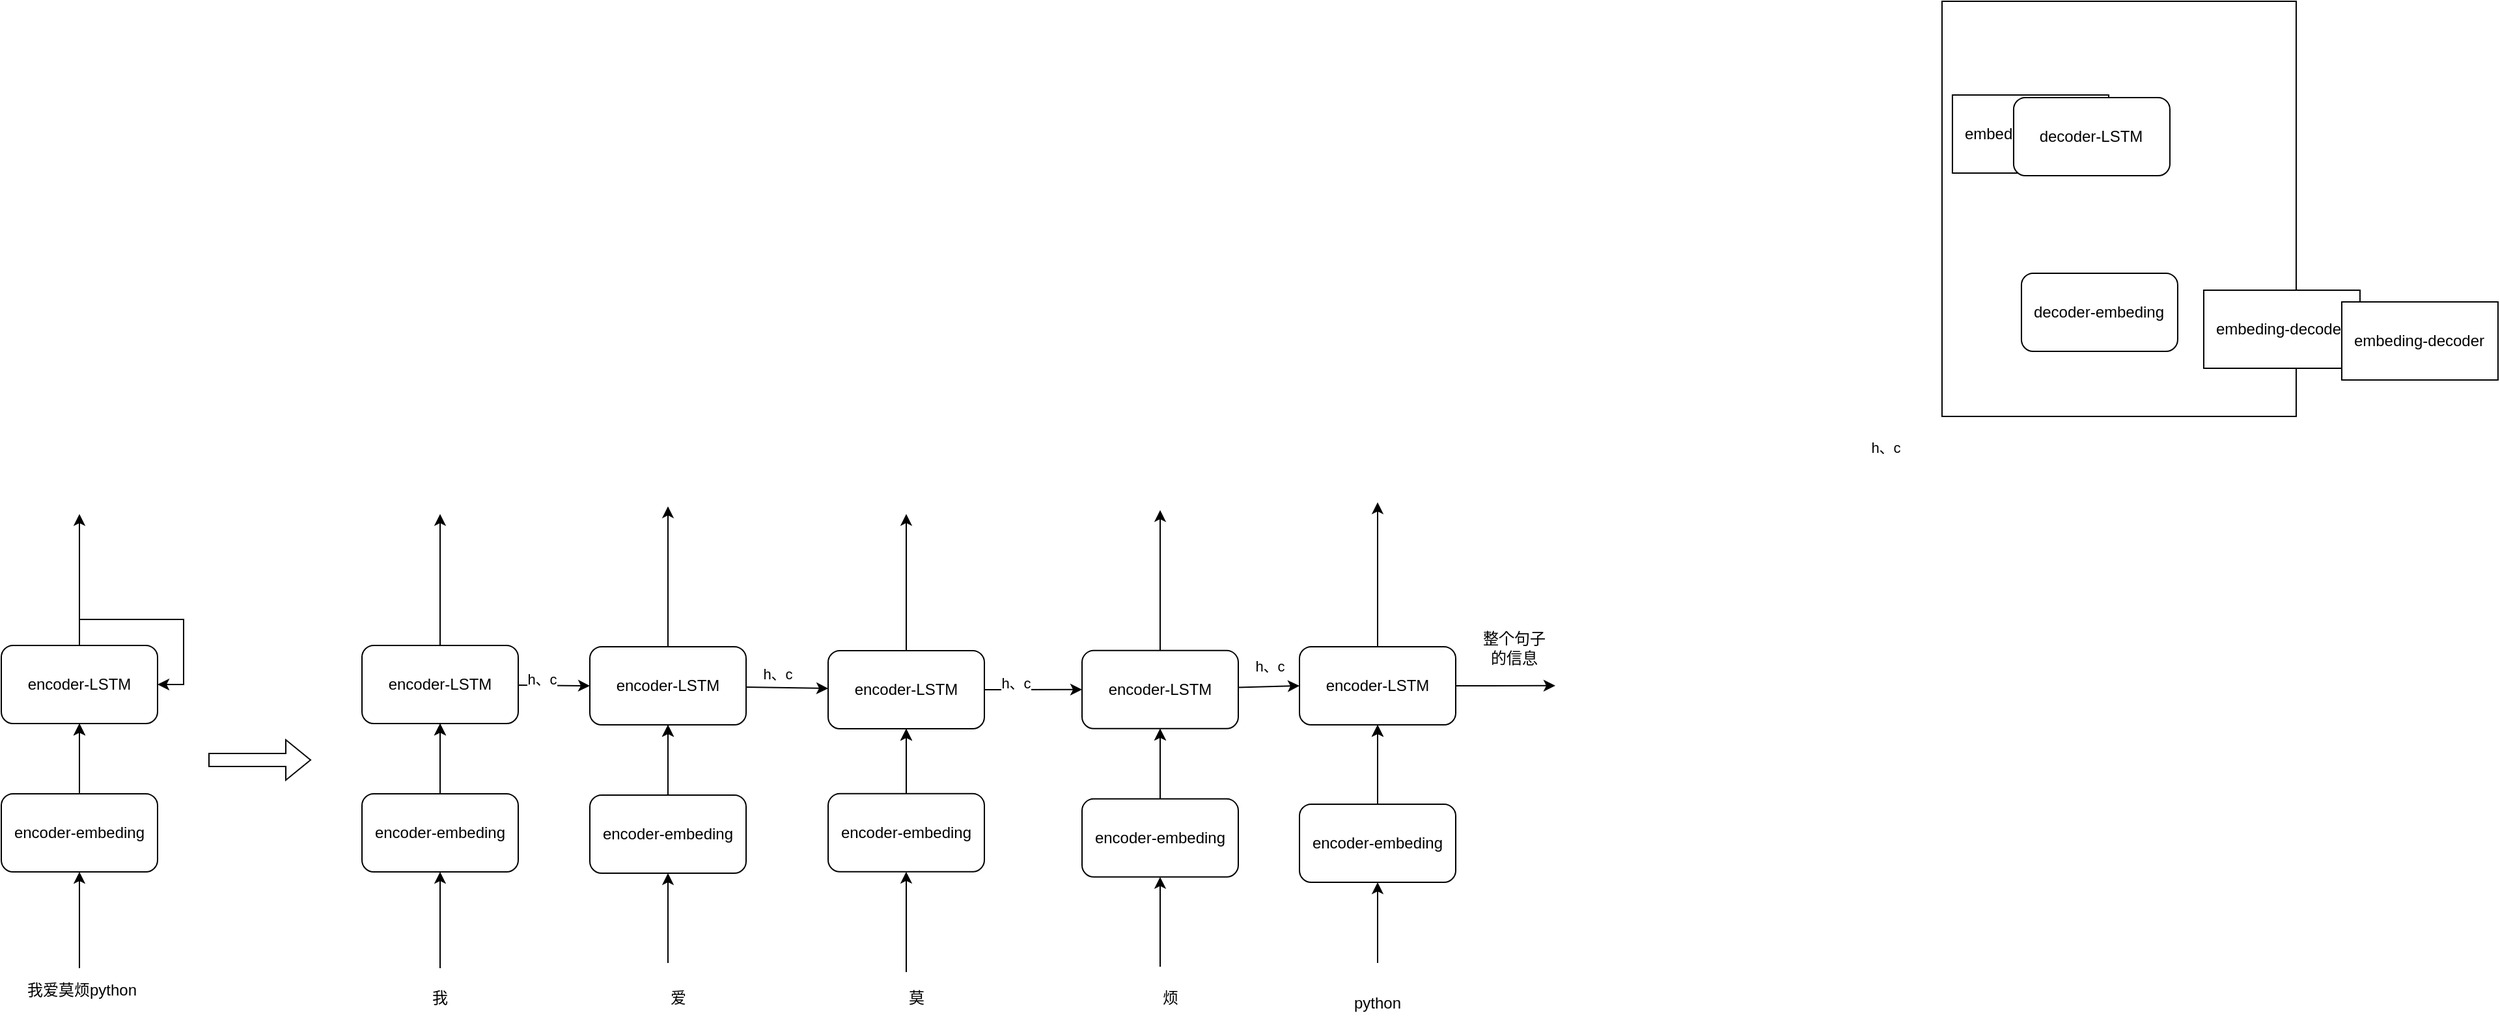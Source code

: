 <mxfile version="17.1.3" type="github">
  <diagram id="cOkbaZ47pD_OpvFG0WxL" name="Page-1">
    <mxGraphModel dx="1660" dy="1273" grid="0" gridSize="10" guides="1" tooltips="1" connect="1" arrows="1" fold="1" page="0" pageScale="1" pageWidth="827" pageHeight="1169" math="0" shadow="0">
      <root>
        <mxCell id="0" />
        <mxCell id="1" parent="0" />
        <mxCell id="_Uk0CV8JjnMLf5NQTjv--8" value="&lt;div&gt;&lt;/div&gt;" style="rounded=0;whiteSpace=wrap;html=1;align=left;" vertex="1" parent="1">
          <mxGeometry x="945.47" y="-468" width="272" height="319" as="geometry" />
        </mxCell>
        <mxCell id="_Uk0CV8JjnMLf5NQTjv--9" style="edgeStyle=orthogonalEdgeStyle;rounded=0;orthogonalLoop=1;jettySize=auto;html=1;exitX=0.5;exitY=0;exitDx=0;exitDy=0;" edge="1" parent="1" source="_Uk0CV8JjnMLf5NQTjv--1" target="_Uk0CV8JjnMLf5NQTjv--3">
          <mxGeometry relative="1" as="geometry" />
        </mxCell>
        <mxCell id="_Uk0CV8JjnMLf5NQTjv--12" value="" style="edgeStyle=orthogonalEdgeStyle;rounded=0;orthogonalLoop=1;jettySize=auto;html=1;" edge="1" parent="1" source="_Uk0CV8JjnMLf5NQTjv--1" target="_Uk0CV8JjnMLf5NQTjv--3">
          <mxGeometry relative="1" as="geometry" />
        </mxCell>
        <mxCell id="_Uk0CV8JjnMLf5NQTjv--1" value="encoder-embeding" style="rounded=1;whiteSpace=wrap;html=1;" vertex="1" parent="1">
          <mxGeometry x="-268" y="141" width="120" height="60" as="geometry" />
        </mxCell>
        <mxCell id="_Uk0CV8JjnMLf5NQTjv--2" value="decoder-embeding" style="rounded=1;whiteSpace=wrap;html=1;" vertex="1" parent="1">
          <mxGeometry x="1006.47" y="-259" width="120" height="60" as="geometry" />
        </mxCell>
        <mxCell id="_Uk0CV8JjnMLf5NQTjv--10" style="edgeStyle=orthogonalEdgeStyle;rounded=0;orthogonalLoop=1;jettySize=auto;html=1;exitX=0.5;exitY=0;exitDx=0;exitDy=0;" edge="1" parent="1" source="_Uk0CV8JjnMLf5NQTjv--3">
          <mxGeometry relative="1" as="geometry">
            <mxPoint x="-208" y="-73.96" as="targetPoint" />
          </mxGeometry>
        </mxCell>
        <mxCell id="_Uk0CV8JjnMLf5NQTjv--20" style="rounded=0;orthogonalLoop=1;jettySize=auto;html=1;entryX=0;entryY=0.5;entryDx=0;entryDy=0;" edge="1" parent="1" source="_Uk0CV8JjnMLf5NQTjv--3" target="_Uk0CV8JjnMLf5NQTjv--17">
          <mxGeometry relative="1" as="geometry" />
        </mxCell>
        <mxCell id="_Uk0CV8JjnMLf5NQTjv--21" value="h、c" style="edgeLabel;html=1;align=center;verticalAlign=middle;resizable=0;points=[];" vertex="1" connectable="0" parent="_Uk0CV8JjnMLf5NQTjv--20">
          <mxGeometry x="-0.359" y="5" relative="1" as="geometry">
            <mxPoint as="offset" />
          </mxGeometry>
        </mxCell>
        <mxCell id="_Uk0CV8JjnMLf5NQTjv--3" value="encoder-LSTM" style="rounded=1;whiteSpace=wrap;html=1;" vertex="1" parent="1">
          <mxGeometry x="-268" y="27" width="120" height="60" as="geometry" />
        </mxCell>
        <mxCell id="_Uk0CV8JjnMLf5NQTjv--4" value="embeding-decoder" style="rounded=0;whiteSpace=wrap;html=1;" vertex="1" parent="1">
          <mxGeometry x="953.47" y="-396" width="120" height="60" as="geometry" />
        </mxCell>
        <mxCell id="_Uk0CV8JjnMLf5NQTjv--5" value="embeding-decoder" style="rounded=0;whiteSpace=wrap;html=1;" vertex="1" parent="1">
          <mxGeometry x="1146.47" y="-246" width="120" height="60" as="geometry" />
        </mxCell>
        <mxCell id="_Uk0CV8JjnMLf5NQTjv--6" value="embeding-decoder" style="rounded=0;whiteSpace=wrap;html=1;" vertex="1" parent="1">
          <mxGeometry x="1252.47" y="-237" width="120" height="60" as="geometry" />
        </mxCell>
        <mxCell id="_Uk0CV8JjnMLf5NQTjv--7" value="decoder-LSTM" style="rounded=1;whiteSpace=wrap;html=1;" vertex="1" parent="1">
          <mxGeometry x="1000.47" y="-394" width="120" height="60" as="geometry" />
        </mxCell>
        <mxCell id="_Uk0CV8JjnMLf5NQTjv--13" value="" style="endArrow=classic;html=1;rounded=0;entryX=0.5;entryY=1;entryDx=0;entryDy=0;" edge="1" parent="1" target="_Uk0CV8JjnMLf5NQTjv--1">
          <mxGeometry width="50" height="50" relative="1" as="geometry">
            <mxPoint x="-208" y="275" as="sourcePoint" />
            <mxPoint x="-180" y="265" as="targetPoint" />
          </mxGeometry>
        </mxCell>
        <mxCell id="_Uk0CV8JjnMLf5NQTjv--14" style="edgeStyle=orthogonalEdgeStyle;rounded=0;orthogonalLoop=1;jettySize=auto;html=1;exitX=0.5;exitY=0;exitDx=0;exitDy=0;" edge="1" source="_Uk0CV8JjnMLf5NQTjv--16" target="_Uk0CV8JjnMLf5NQTjv--17" parent="1">
          <mxGeometry relative="1" as="geometry" />
        </mxCell>
        <mxCell id="_Uk0CV8JjnMLf5NQTjv--15" value="" style="edgeStyle=orthogonalEdgeStyle;rounded=0;orthogonalLoop=1;jettySize=auto;html=1;" edge="1" source="_Uk0CV8JjnMLf5NQTjv--16" target="_Uk0CV8JjnMLf5NQTjv--17" parent="1">
          <mxGeometry relative="1" as="geometry" />
        </mxCell>
        <mxCell id="_Uk0CV8JjnMLf5NQTjv--16" value="encoder-embeding" style="rounded=1;whiteSpace=wrap;html=1;" vertex="1" parent="1">
          <mxGeometry x="-93" y="142" width="120" height="60" as="geometry" />
        </mxCell>
        <mxCell id="_Uk0CV8JjnMLf5NQTjv--22" style="edgeStyle=none;rounded=0;orthogonalLoop=1;jettySize=auto;html=1;" edge="1" parent="1" source="_Uk0CV8JjnMLf5NQTjv--17">
          <mxGeometry relative="1" as="geometry">
            <mxPoint x="-33" y="-79.918" as="targetPoint" />
          </mxGeometry>
        </mxCell>
        <mxCell id="_Uk0CV8JjnMLf5NQTjv--37" style="edgeStyle=none;rounded=0;orthogonalLoop=1;jettySize=auto;html=1;" edge="1" parent="1" source="_Uk0CV8JjnMLf5NQTjv--17" target="_Uk0CV8JjnMLf5NQTjv--29">
          <mxGeometry relative="1" as="geometry" />
        </mxCell>
        <mxCell id="_Uk0CV8JjnMLf5NQTjv--17" value="encoder-LSTM" style="rounded=1;whiteSpace=wrap;html=1;" vertex="1" parent="1">
          <mxGeometry x="-93" y="28" width="120" height="60" as="geometry" />
        </mxCell>
        <mxCell id="_Uk0CV8JjnMLf5NQTjv--19" value="" style="endArrow=classic;html=1;rounded=0;entryX=0.5;entryY=1;entryDx=0;entryDy=0;" edge="1" target="_Uk0CV8JjnMLf5NQTjv--16" parent="1">
          <mxGeometry width="50" height="50" relative="1" as="geometry">
            <mxPoint x="-33" y="271" as="sourcePoint" />
            <mxPoint x="-5" y="219" as="targetPoint" />
          </mxGeometry>
        </mxCell>
        <mxCell id="_Uk0CV8JjnMLf5NQTjv--23" style="edgeStyle=orthogonalEdgeStyle;rounded=0;orthogonalLoop=1;jettySize=auto;html=1;exitX=0.5;exitY=0;exitDx=0;exitDy=0;" edge="1" source="_Uk0CV8JjnMLf5NQTjv--25" target="_Uk0CV8JjnMLf5NQTjv--29" parent="1">
          <mxGeometry relative="1" as="geometry" />
        </mxCell>
        <mxCell id="_Uk0CV8JjnMLf5NQTjv--24" value="" style="edgeStyle=orthogonalEdgeStyle;rounded=0;orthogonalLoop=1;jettySize=auto;html=1;" edge="1" source="_Uk0CV8JjnMLf5NQTjv--25" target="_Uk0CV8JjnMLf5NQTjv--29" parent="1">
          <mxGeometry relative="1" as="geometry" />
        </mxCell>
        <mxCell id="_Uk0CV8JjnMLf5NQTjv--25" value="encoder-embeding" style="rounded=1;whiteSpace=wrap;html=1;" vertex="1" parent="1">
          <mxGeometry x="90" y="140.92" width="120" height="60" as="geometry" />
        </mxCell>
        <mxCell id="_Uk0CV8JjnMLf5NQTjv--26" style="edgeStyle=orthogonalEdgeStyle;rounded=0;orthogonalLoop=1;jettySize=auto;html=1;exitX=0.5;exitY=0;exitDx=0;exitDy=0;" edge="1" source="_Uk0CV8JjnMLf5NQTjv--29" parent="1">
          <mxGeometry relative="1" as="geometry">
            <mxPoint x="150" y="-74.04" as="targetPoint" />
          </mxGeometry>
        </mxCell>
        <mxCell id="_Uk0CV8JjnMLf5NQTjv--27" style="rounded=0;orthogonalLoop=1;jettySize=auto;html=1;entryX=0;entryY=0.5;entryDx=0;entryDy=0;" edge="1" source="_Uk0CV8JjnMLf5NQTjv--29" target="_Uk0CV8JjnMLf5NQTjv--35" parent="1">
          <mxGeometry relative="1" as="geometry" />
        </mxCell>
        <mxCell id="_Uk0CV8JjnMLf5NQTjv--28" value="h、c" style="edgeLabel;html=1;align=center;verticalAlign=middle;resizable=0;points=[];" vertex="1" connectable="0" parent="_Uk0CV8JjnMLf5NQTjv--27">
          <mxGeometry x="-0.359" y="5" relative="1" as="geometry">
            <mxPoint as="offset" />
          </mxGeometry>
        </mxCell>
        <mxCell id="_Uk0CV8JjnMLf5NQTjv--45" value="h、c" style="edgeLabel;html=1;align=center;verticalAlign=middle;resizable=0;points=[];" vertex="1" connectable="0" parent="_Uk0CV8JjnMLf5NQTjv--27">
          <mxGeometry x="-0.359" y="5" relative="1" as="geometry">
            <mxPoint x="-183" y="-7" as="offset" />
          </mxGeometry>
        </mxCell>
        <mxCell id="_Uk0CV8JjnMLf5NQTjv--47" value="h、c" style="edgeLabel;html=1;align=center;verticalAlign=middle;resizable=0;points=[];" vertex="1" connectable="0" parent="_Uk0CV8JjnMLf5NQTjv--27">
          <mxGeometry x="-0.359" y="5" relative="1" as="geometry">
            <mxPoint x="195" y="-13" as="offset" />
          </mxGeometry>
        </mxCell>
        <mxCell id="_Uk0CV8JjnMLf5NQTjv--48" style="edgeStyle=orthogonalEdgeStyle;rounded=0;orthogonalLoop=1;jettySize=auto;html=1;exitX=0.5;exitY=0;exitDx=0;exitDy=0;" edge="1" source="_Uk0CV8JjnMLf5NQTjv--50" target="_Uk0CV8JjnMLf5NQTjv--53" parent="_Uk0CV8JjnMLf5NQTjv--27">
          <mxGeometry relative="1" as="geometry" />
        </mxCell>
        <mxCell id="_Uk0CV8JjnMLf5NQTjv--56" value="h、c" style="edgeLabel;html=1;align=center;verticalAlign=middle;resizable=0;points=[];" vertex="1" connectable="0" parent="_Uk0CV8JjnMLf5NQTjv--27">
          <mxGeometry x="-0.359" y="5" relative="1" as="geometry">
            <mxPoint x="668" y="-181" as="offset" />
          </mxGeometry>
        </mxCell>
        <mxCell id="_Uk0CV8JjnMLf5NQTjv--29" value="encoder-LSTM" style="rounded=1;whiteSpace=wrap;html=1;" vertex="1" parent="1">
          <mxGeometry x="90" y="31" width="120" height="60" as="geometry" />
        </mxCell>
        <mxCell id="_Uk0CV8JjnMLf5NQTjv--30" value="" style="endArrow=classic;html=1;rounded=0;entryX=0.5;entryY=1;entryDx=0;entryDy=0;" edge="1" target="_Uk0CV8JjnMLf5NQTjv--25" parent="1">
          <mxGeometry width="50" height="50" relative="1" as="geometry">
            <mxPoint x="150" y="278" as="sourcePoint" />
            <mxPoint x="178" y="264.92" as="targetPoint" />
          </mxGeometry>
        </mxCell>
        <mxCell id="_Uk0CV8JjnMLf5NQTjv--31" style="edgeStyle=orthogonalEdgeStyle;rounded=0;orthogonalLoop=1;jettySize=auto;html=1;exitX=0.5;exitY=0;exitDx=0;exitDy=0;" edge="1" source="_Uk0CV8JjnMLf5NQTjv--33" target="_Uk0CV8JjnMLf5NQTjv--35" parent="1">
          <mxGeometry relative="1" as="geometry" />
        </mxCell>
        <mxCell id="_Uk0CV8JjnMLf5NQTjv--32" value="" style="edgeStyle=orthogonalEdgeStyle;rounded=0;orthogonalLoop=1;jettySize=auto;html=1;" edge="1" source="_Uk0CV8JjnMLf5NQTjv--33" target="_Uk0CV8JjnMLf5NQTjv--35" parent="1">
          <mxGeometry relative="1" as="geometry" />
        </mxCell>
        <mxCell id="_Uk0CV8JjnMLf5NQTjv--33" value="encoder-embeding" style="rounded=1;whiteSpace=wrap;html=1;" vertex="1" parent="1">
          <mxGeometry x="285" y="144.92" width="120" height="60" as="geometry" />
        </mxCell>
        <mxCell id="_Uk0CV8JjnMLf5NQTjv--34" style="edgeStyle=none;rounded=0;orthogonalLoop=1;jettySize=auto;html=1;" edge="1" source="_Uk0CV8JjnMLf5NQTjv--35" parent="1">
          <mxGeometry relative="1" as="geometry">
            <mxPoint x="345" y="-76.998" as="targetPoint" />
          </mxGeometry>
        </mxCell>
        <mxCell id="_Uk0CV8JjnMLf5NQTjv--46" style="edgeStyle=none;rounded=0;orthogonalLoop=1;jettySize=auto;html=1;entryX=0;entryY=0.5;entryDx=0;entryDy=0;" edge="1" parent="1" source="_Uk0CV8JjnMLf5NQTjv--35" target="_Uk0CV8JjnMLf5NQTjv--53">
          <mxGeometry relative="1" as="geometry">
            <mxPoint x="476.012" y="60.92" as="targetPoint" />
          </mxGeometry>
        </mxCell>
        <mxCell id="_Uk0CV8JjnMLf5NQTjv--35" value="encoder-LSTM" style="rounded=1;whiteSpace=wrap;html=1;" vertex="1" parent="1">
          <mxGeometry x="285" y="30.92" width="120" height="60" as="geometry" />
        </mxCell>
        <mxCell id="_Uk0CV8JjnMLf5NQTjv--36" value="" style="endArrow=classic;html=1;rounded=0;entryX=0.5;entryY=1;entryDx=0;entryDy=0;" edge="1" target="_Uk0CV8JjnMLf5NQTjv--33" parent="1">
          <mxGeometry width="50" height="50" relative="1" as="geometry">
            <mxPoint x="345" y="273.92" as="sourcePoint" />
            <mxPoint x="373" y="221.92" as="targetPoint" />
          </mxGeometry>
        </mxCell>
        <mxCell id="_Uk0CV8JjnMLf5NQTjv--49" value="" style="edgeStyle=orthogonalEdgeStyle;rounded=0;orthogonalLoop=1;jettySize=auto;html=1;" edge="1" source="_Uk0CV8JjnMLf5NQTjv--50" target="_Uk0CV8JjnMLf5NQTjv--53" parent="1">
          <mxGeometry relative="1" as="geometry" />
        </mxCell>
        <mxCell id="_Uk0CV8JjnMLf5NQTjv--50" value="encoder-embeding" style="rounded=1;whiteSpace=wrap;html=1;" vertex="1" parent="1">
          <mxGeometry x="452.0" y="149" width="120" height="60" as="geometry" />
        </mxCell>
        <mxCell id="_Uk0CV8JjnMLf5NQTjv--51" style="edgeStyle=none;rounded=0;orthogonalLoop=1;jettySize=auto;html=1;" edge="1" source="_Uk0CV8JjnMLf5NQTjv--53" parent="1">
          <mxGeometry relative="1" as="geometry">
            <mxPoint x="512" y="-83" as="targetPoint" />
          </mxGeometry>
        </mxCell>
        <mxCell id="_Uk0CV8JjnMLf5NQTjv--52" style="edgeStyle=none;rounded=0;orthogonalLoop=1;jettySize=auto;html=1;" edge="1" source="_Uk0CV8JjnMLf5NQTjv--53" parent="1">
          <mxGeometry relative="1" as="geometry">
            <mxPoint x="648.472" y="57.92" as="targetPoint" />
          </mxGeometry>
        </mxCell>
        <mxCell id="_Uk0CV8JjnMLf5NQTjv--53" value="encoder-LSTM" style="rounded=1;whiteSpace=wrap;html=1;" vertex="1" parent="1">
          <mxGeometry x="452" y="28" width="120" height="60" as="geometry" />
        </mxCell>
        <mxCell id="_Uk0CV8JjnMLf5NQTjv--54" value="" style="endArrow=classic;html=1;rounded=0;entryX=0.5;entryY=1;entryDx=0;entryDy=0;" edge="1" target="_Uk0CV8JjnMLf5NQTjv--50" parent="1">
          <mxGeometry width="50" height="50" relative="1" as="geometry">
            <mxPoint x="512" y="271" as="sourcePoint" />
            <mxPoint x="545.46" y="218.92" as="targetPoint" />
          </mxGeometry>
        </mxCell>
        <mxCell id="_Uk0CV8JjnMLf5NQTjv--57" value="我" style="text;html=1;strokeColor=none;fillColor=none;align=center;verticalAlign=middle;whiteSpace=wrap;rounded=0;" vertex="1" parent="1">
          <mxGeometry x="-238" y="283" width="60" height="30" as="geometry" />
        </mxCell>
        <mxCell id="_Uk0CV8JjnMLf5NQTjv--60" value="爱" style="text;html=1;strokeColor=none;fillColor=none;align=center;verticalAlign=middle;whiteSpace=wrap;rounded=0;" vertex="1" parent="1">
          <mxGeometry x="-55" y="283" width="60" height="30" as="geometry" />
        </mxCell>
        <mxCell id="_Uk0CV8JjnMLf5NQTjv--61" value="莫" style="text;html=1;strokeColor=none;fillColor=none;align=center;verticalAlign=middle;whiteSpace=wrap;rounded=0;" vertex="1" parent="1">
          <mxGeometry x="128" y="283" width="60" height="30" as="geometry" />
        </mxCell>
        <mxCell id="_Uk0CV8JjnMLf5NQTjv--62" value="烦" style="text;html=1;strokeColor=none;fillColor=none;align=center;verticalAlign=middle;whiteSpace=wrap;rounded=0;" vertex="1" parent="1">
          <mxGeometry x="323" y="283" width="60" height="30" as="geometry" />
        </mxCell>
        <mxCell id="_Uk0CV8JjnMLf5NQTjv--63" value="python" style="text;html=1;strokeColor=none;fillColor=none;align=center;verticalAlign=middle;whiteSpace=wrap;rounded=0;" vertex="1" parent="1">
          <mxGeometry x="482" y="287" width="60" height="30" as="geometry" />
        </mxCell>
        <mxCell id="_Uk0CV8JjnMLf5NQTjv--64" style="edgeStyle=none;rounded=0;orthogonalLoop=1;jettySize=auto;html=1;exitX=0.5;exitY=1;exitDx=0;exitDy=0;" edge="1" parent="1" source="_Uk0CV8JjnMLf5NQTjv--62" target="_Uk0CV8JjnMLf5NQTjv--62">
          <mxGeometry relative="1" as="geometry" />
        </mxCell>
        <mxCell id="_Uk0CV8JjnMLf5NQTjv--65" value="整个句子的信息" style="text;html=1;strokeColor=none;fillColor=none;align=center;verticalAlign=middle;whiteSpace=wrap;rounded=0;" vertex="1" parent="1">
          <mxGeometry x="587" y="14" width="60" height="30" as="geometry" />
        </mxCell>
        <mxCell id="_Uk0CV8JjnMLf5NQTjv--66" style="edgeStyle=orthogonalEdgeStyle;rounded=0;orthogonalLoop=1;jettySize=auto;html=1;exitX=0.5;exitY=0;exitDx=0;exitDy=0;" edge="1" source="_Uk0CV8JjnMLf5NQTjv--68" target="_Uk0CV8JjnMLf5NQTjv--70" parent="1">
          <mxGeometry relative="1" as="geometry" />
        </mxCell>
        <mxCell id="_Uk0CV8JjnMLf5NQTjv--67" value="" style="edgeStyle=orthogonalEdgeStyle;rounded=0;orthogonalLoop=1;jettySize=auto;html=1;" edge="1" source="_Uk0CV8JjnMLf5NQTjv--68" target="_Uk0CV8JjnMLf5NQTjv--70" parent="1">
          <mxGeometry relative="1" as="geometry" />
        </mxCell>
        <mxCell id="_Uk0CV8JjnMLf5NQTjv--68" value="encoder-embeding" style="rounded=1;whiteSpace=wrap;html=1;" vertex="1" parent="1">
          <mxGeometry x="-545" y="141" width="120" height="60" as="geometry" />
        </mxCell>
        <mxCell id="_Uk0CV8JjnMLf5NQTjv--69" style="edgeStyle=orthogonalEdgeStyle;rounded=0;orthogonalLoop=1;jettySize=auto;html=1;exitX=0.5;exitY=0;exitDx=0;exitDy=0;" edge="1" source="_Uk0CV8JjnMLf5NQTjv--70" parent="1">
          <mxGeometry relative="1" as="geometry">
            <mxPoint x="-485" y="-73.96" as="targetPoint" />
          </mxGeometry>
        </mxCell>
        <mxCell id="_Uk0CV8JjnMLf5NQTjv--73" style="edgeStyle=orthogonalEdgeStyle;rounded=0;orthogonalLoop=1;jettySize=auto;html=1;exitX=0.5;exitY=0;exitDx=0;exitDy=0;entryX=1;entryY=0.5;entryDx=0;entryDy=0;" edge="1" parent="1" source="_Uk0CV8JjnMLf5NQTjv--70" target="_Uk0CV8JjnMLf5NQTjv--70">
          <mxGeometry relative="1" as="geometry">
            <mxPoint x="-341" y="-64" as="targetPoint" />
          </mxGeometry>
        </mxCell>
        <mxCell id="_Uk0CV8JjnMLf5NQTjv--70" value="encoder-LSTM" style="rounded=1;whiteSpace=wrap;html=1;" vertex="1" parent="1">
          <mxGeometry x="-545" y="27" width="120" height="60" as="geometry" />
        </mxCell>
        <mxCell id="_Uk0CV8JjnMLf5NQTjv--71" value="" style="endArrow=classic;html=1;rounded=0;entryX=0.5;entryY=1;entryDx=0;entryDy=0;" edge="1" target="_Uk0CV8JjnMLf5NQTjv--68" parent="1">
          <mxGeometry width="50" height="50" relative="1" as="geometry">
            <mxPoint x="-485" y="275" as="sourcePoint" />
            <mxPoint x="-457" y="265" as="targetPoint" />
          </mxGeometry>
        </mxCell>
        <mxCell id="_Uk0CV8JjnMLf5NQTjv--72" value="我爱莫烦python" style="text;html=1;strokeColor=none;fillColor=none;align=center;verticalAlign=middle;whiteSpace=wrap;rounded=0;" vertex="1" parent="1">
          <mxGeometry x="-532" y="278" width="98" height="27" as="geometry" />
        </mxCell>
        <mxCell id="_Uk0CV8JjnMLf5NQTjv--74" value="" style="shape=flexArrow;endArrow=classic;html=1;rounded=0;" edge="1" parent="1">
          <mxGeometry width="50" height="50" relative="1" as="geometry">
            <mxPoint x="-386" y="115" as="sourcePoint" />
            <mxPoint x="-307" y="115" as="targetPoint" />
          </mxGeometry>
        </mxCell>
      </root>
    </mxGraphModel>
  </diagram>
</mxfile>
